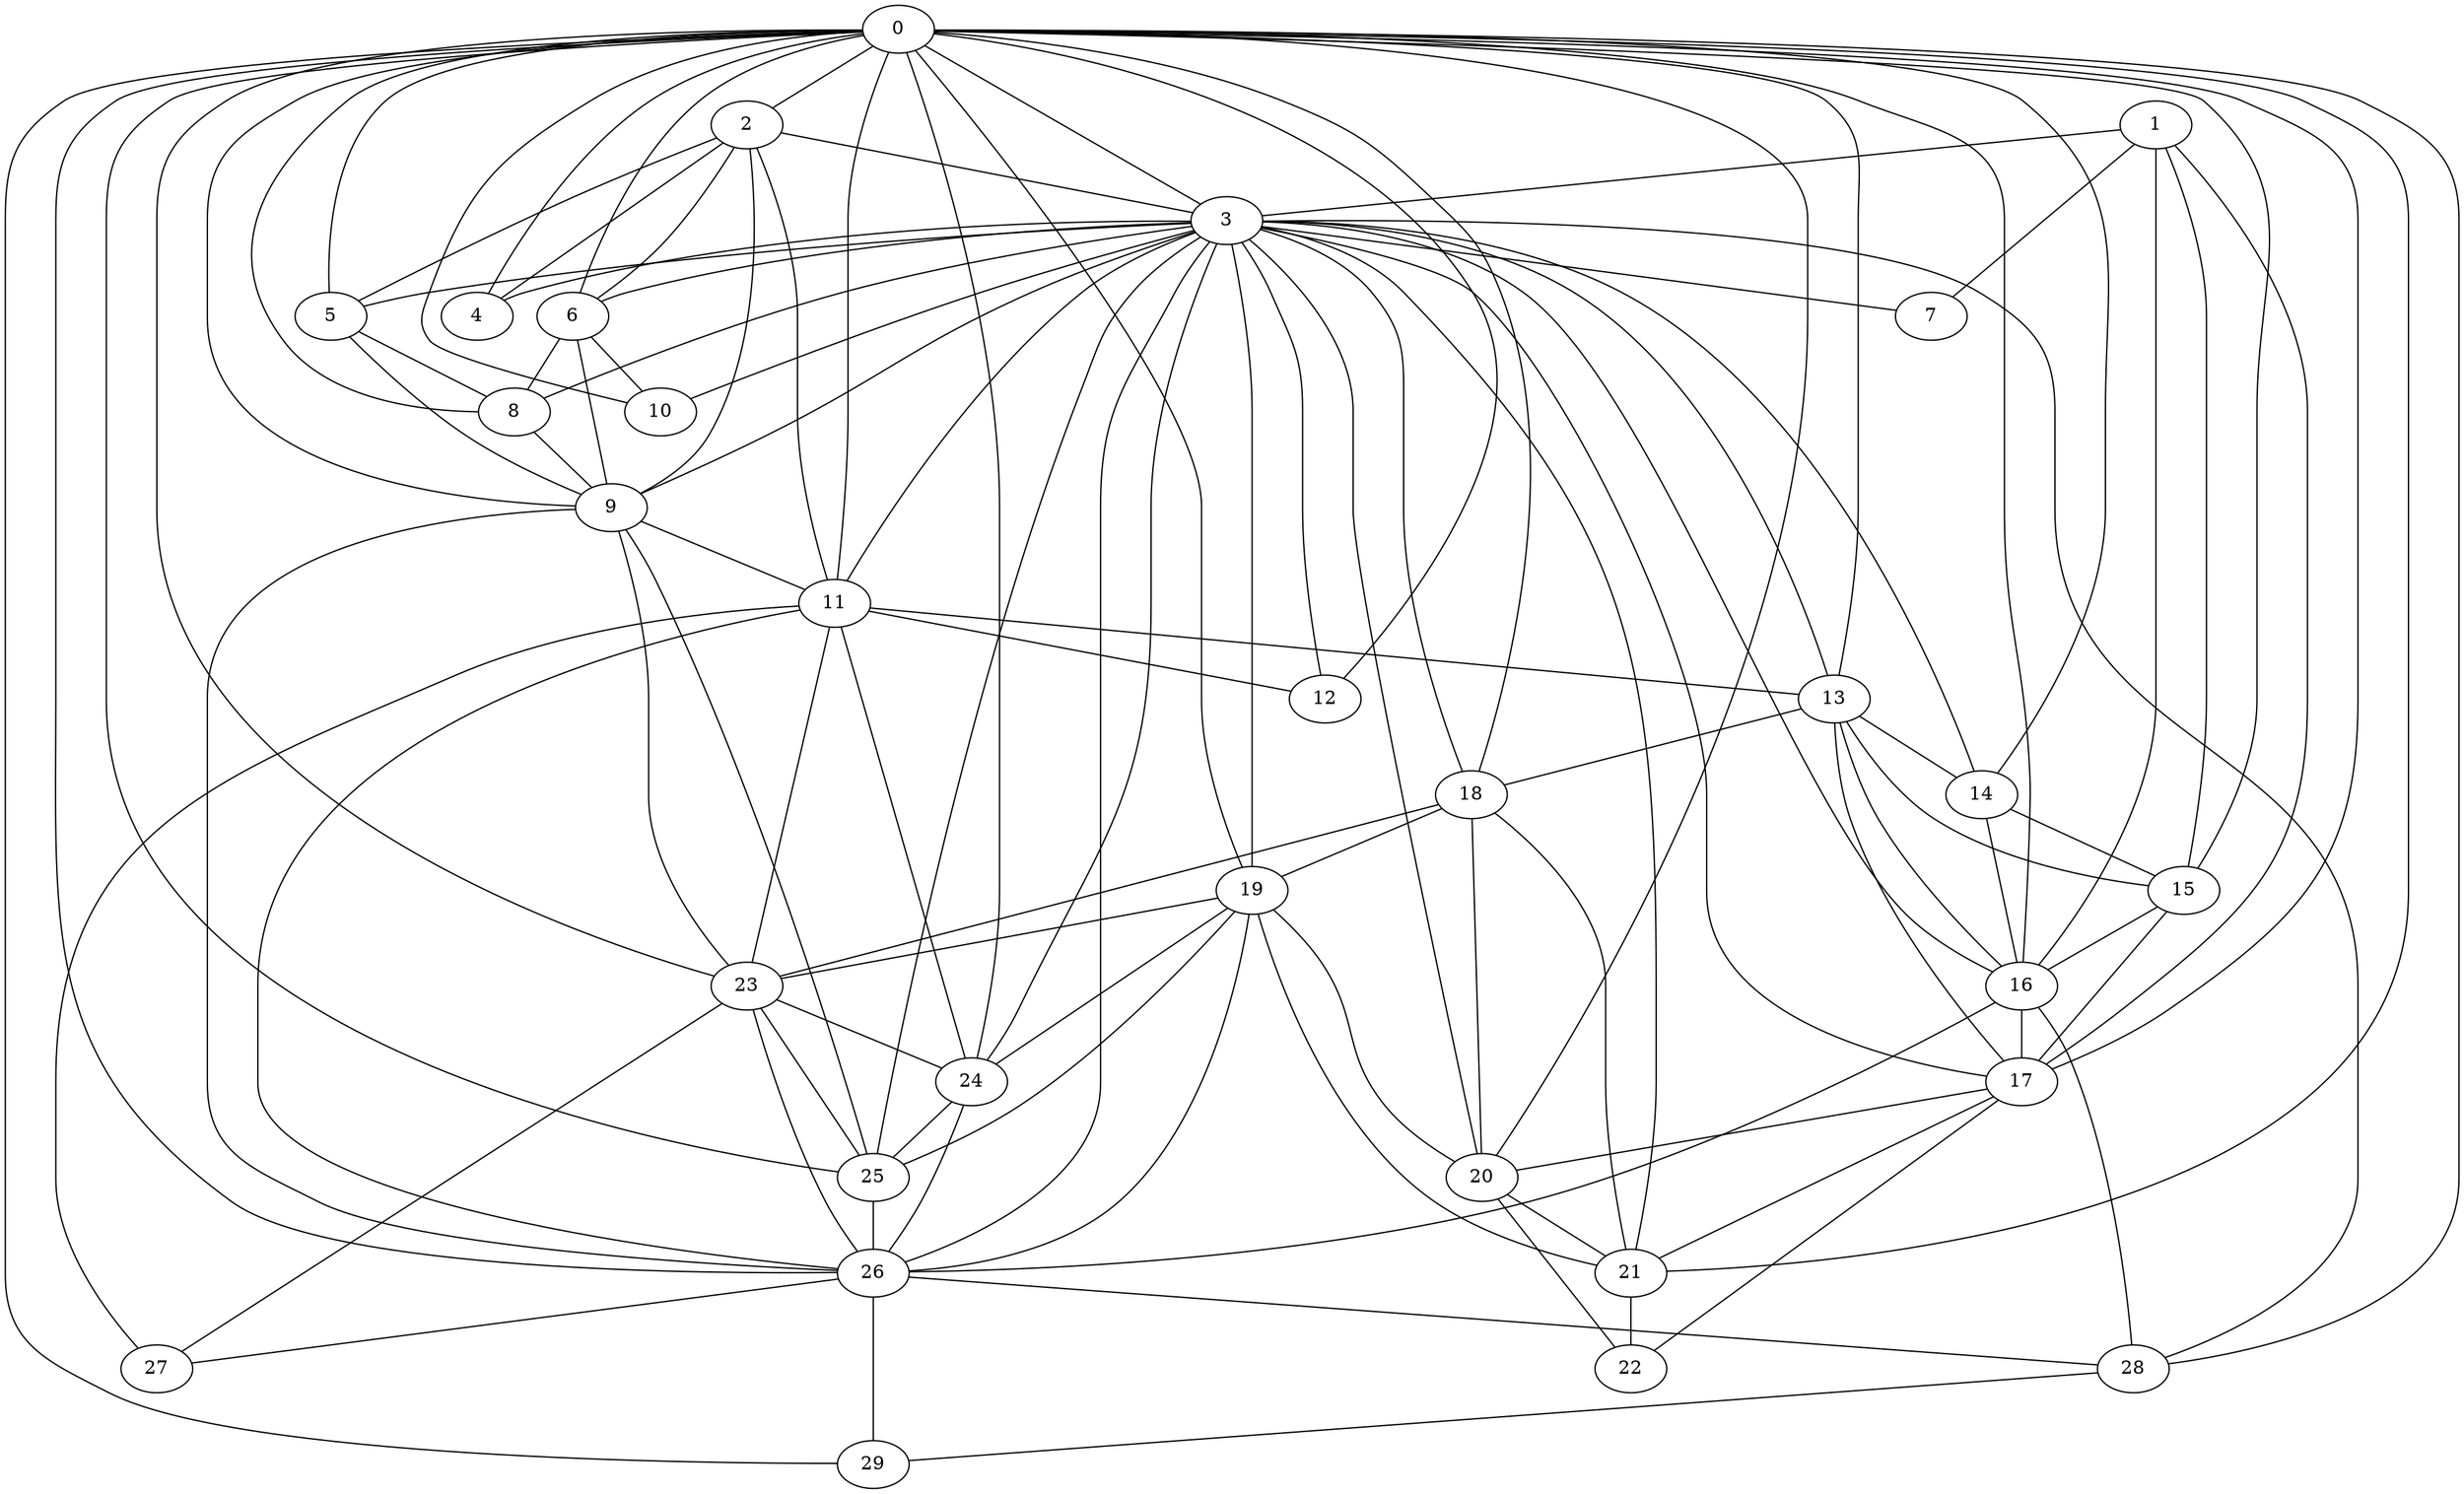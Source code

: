 graph G {
   8 -- 9
   0 -- 4
   0 -- 10
   0 -- 2
   0 -- 11
   0 -- 3
   0 -- 5
   0 -- 6
   0 -- 8
   0 -- 9
   0 -- 12
   0 -- 13
   0 -- 14
   0 -- 15
   0 -- 16
   0 -- 17
   0 -- 18
   0 -- 19
   0 -- 20
   0 -- 21
   0 -- 23
   0 -- 24
   0 -- 25
   0 -- 26
   0 -- 28
   0 -- 29
   1 -- 15
   1 -- 7
   1 -- 3
   1 -- 17
   1 -- 16
   2 -- 4
   2 -- 11
   2 -- 3
   2 -- 5
   2 -- 6
   2 -- 9
   3 -- 8
   3 -- 4
   3 -- 5
   3 -- 6
   3 -- 9
   3 -- 7
   3 -- 10
   3 -- 11
   3 -- 12
   3 -- 13
   3 -- 14
   3 -- 16
   3 -- 17
   3 -- 18
   3 -- 19
   3 -- 20
   3 -- 21
   3 -- 24
   3 -- 25
   3 -- 26
   3 -- 28
   5 -- 8
   5 -- 9
   6 -- 8
   6 -- 10
   6 -- 9
   9 -- 11
   9 -- 26
   9 -- 23
   9 -- 25
   11 -- 27
   11 -- 26
   11 -- 12
   11 -- 13
   11 -- 23
   11 -- 24
   13 -- 16
   13 -- 14
   13 -- 15
   13 -- 17
   13 -- 18
   14 -- 16
   14 -- 15
   15 -- 16
   15 -- 17
   16 -- 17
   16 -- 28
   16 -- 26
   17 -- 21
   17 -- 20
   17 -- 22
   18 -- 21
   18 -- 19
   18 -- 20
   18 -- 23
   19 -- 24
   19 -- 26
   19 -- 20
   19 -- 21
   19 -- 23
   19 -- 25
   20 -- 21
   20 -- 22
   21 -- 22
   23 -- 24
   23 -- 26
   23 -- 27
   23 -- 25
   24 -- 25
   24 -- 26
   25 -- 26
   26 -- 27
   26 -- 28
   26 -- 29
   28 -- 29
}
